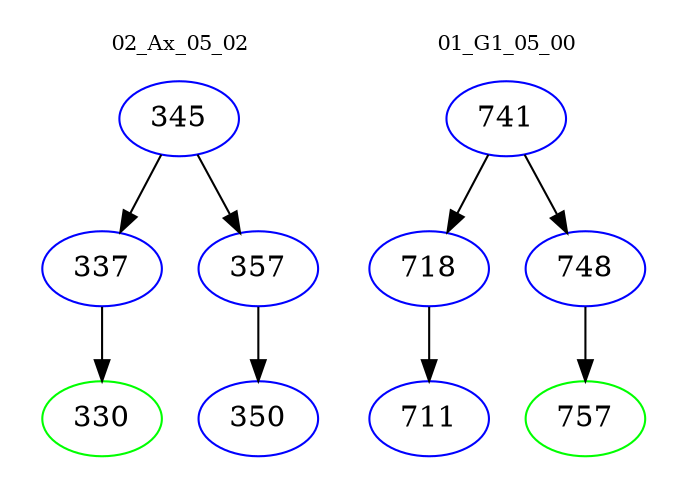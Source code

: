 digraph{
subgraph cluster_0 {
color = white
label = "02_Ax_05_02";
fontsize=10;
T0_345 [label="345", color="blue"]
T0_345 -> T0_337 [color="black"]
T0_337 [label="337", color="blue"]
T0_337 -> T0_330 [color="black"]
T0_330 [label="330", color="green"]
T0_345 -> T0_357 [color="black"]
T0_357 [label="357", color="blue"]
T0_357 -> T0_350 [color="black"]
T0_350 [label="350", color="blue"]
}
subgraph cluster_1 {
color = white
label = "01_G1_05_00";
fontsize=10;
T1_741 [label="741", color="blue"]
T1_741 -> T1_718 [color="black"]
T1_718 [label="718", color="blue"]
T1_718 -> T1_711 [color="black"]
T1_711 [label="711", color="blue"]
T1_741 -> T1_748 [color="black"]
T1_748 [label="748", color="blue"]
T1_748 -> T1_757 [color="black"]
T1_757 [label="757", color="green"]
}
}
